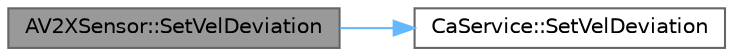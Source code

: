 digraph "AV2XSensor::SetVelDeviation"
{
 // INTERACTIVE_SVG=YES
 // LATEX_PDF_SIZE
  bgcolor="transparent";
  edge [fontname=Helvetica,fontsize=10,labelfontname=Helvetica,labelfontsize=10];
  node [fontname=Helvetica,fontsize=10,shape=box,height=0.2,width=0.4];
  rankdir="LR";
  Node1 [id="Node000001",label="AV2XSensor::SetVelDeviation",height=0.2,width=0.4,color="gray40", fillcolor="grey60", style="filled", fontcolor="black",tooltip=" "];
  Node1 -> Node2 [id="edge1_Node000001_Node000002",color="steelblue1",style="solid",tooltip=" "];
  Node2 [id="Node000002",label="CaService::SetVelDeviation",height=0.2,width=0.4,color="grey40", fillcolor="white", style="filled",URL="$dc/d72/classCaService.html#a2f0fe64cef08245f81b56bda80114ba4",tooltip=" "];
}
